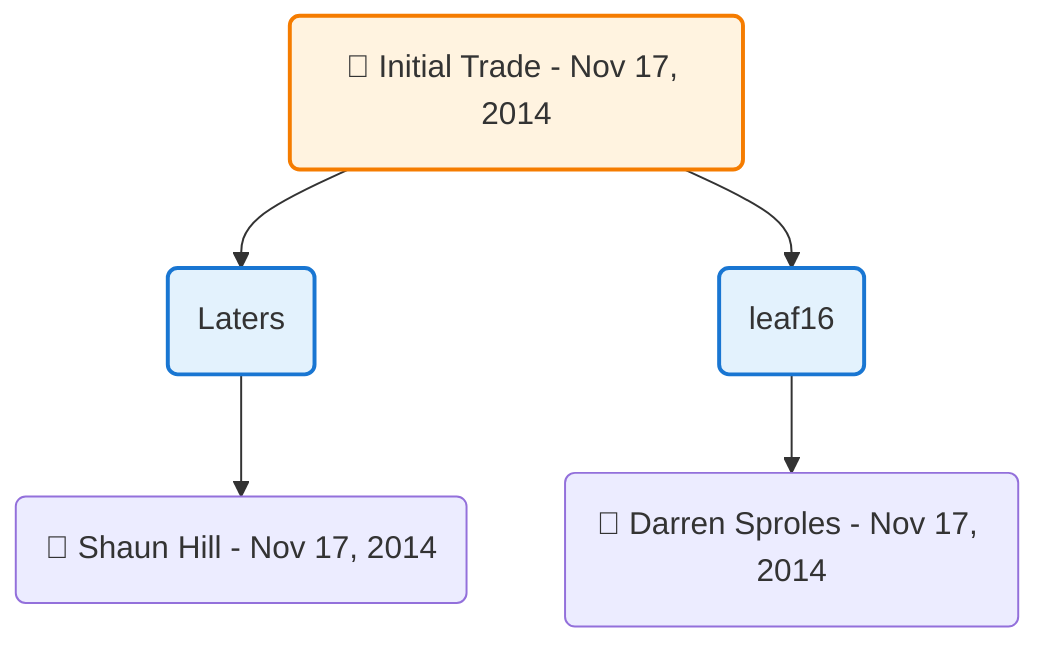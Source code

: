 flowchart TD

    TRADE_MAIN("🔄 Initial Trade - Nov 17, 2014")
    TEAM_1("Laters")
    TEAM_2("leaf16")
    NODE_9ae2d250-4f7e-4ace-8e06-b1e9fc6cfc9f("🔄 Shaun Hill - Nov 17, 2014")
    NODE_f1794352-7de8-4b51-93e5-d0c1e6b81884("🔄 Darren Sproles - Nov 17, 2014")

    TRADE_MAIN --> TEAM_1
    TRADE_MAIN --> TEAM_2
    TEAM_1 --> NODE_9ae2d250-4f7e-4ace-8e06-b1e9fc6cfc9f
    TEAM_2 --> NODE_f1794352-7de8-4b51-93e5-d0c1e6b81884

    %% Node styling
    classDef teamNode fill:#e3f2fd,stroke:#1976d2,stroke-width:2px
    classDef tradeNode fill:#fff3e0,stroke:#f57c00,stroke-width:2px
    classDef playerNode fill:#f3e5f5,stroke:#7b1fa2,stroke-width:1px
    classDef nonRootPlayerNode fill:#f5f5f5,stroke:#757575,stroke-width:1px
    classDef endNode fill:#ffebee,stroke:#c62828,stroke-width:2px
    classDef waiverNode fill:#e8f5e8,stroke:#388e3c,stroke-width:2px
    classDef championshipNode fill:#fff9c4,stroke:#f57f17,stroke-width:3px

    class TEAM_1,TEAM_2 teamNode
    class TRADE_MAIN tradeNode